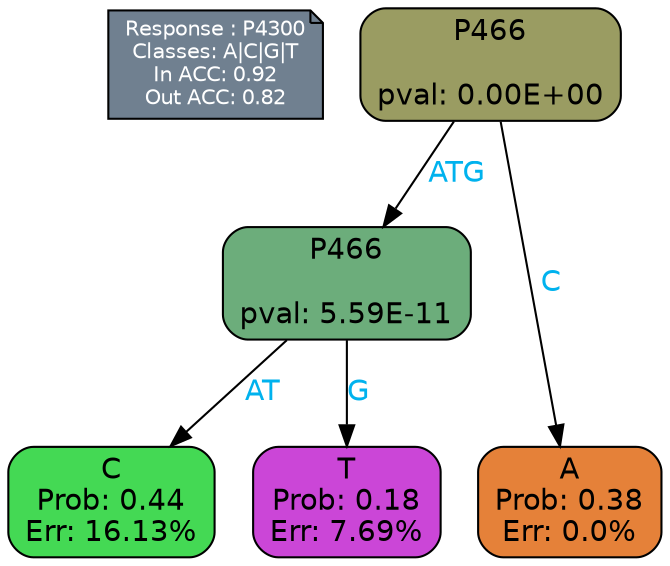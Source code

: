 digraph Tree {
node [shape=box, style="filled, rounded", color="black", fontname=helvetica] ;
graph [ranksep=equally, splines=polylines, bgcolor=transparent, dpi=600] ;
edge [fontname=helvetica] ;
LEGEND [label="Response : P4300
Classes: A|C|G|T
In ACC: 0.92
Out ACC: 0.82
",shape=note,align=left,style=filled,fillcolor="slategray",fontcolor="white",fontsize=10];1 [label="P466

pval: 0.00E+00", fillcolor="#9a9c62"] ;
2 [label="P466

pval: 5.59E-11", fillcolor="#6cad7b"] ;
3 [label="C
Prob: 0.44
Err: 16.13%", fillcolor="#44d954"] ;
4 [label="T
Prob: 0.18
Err: 7.69%", fillcolor="#cb46d7"] ;
5 [label="A
Prob: 0.38
Err: 0.0%", fillcolor="#e58139"] ;
1 -> 2 [label="ATG",fontcolor=deepskyblue2] ;
1 -> 5 [label="C",fontcolor=deepskyblue2] ;
2 -> 3 [label="AT",fontcolor=deepskyblue2] ;
2 -> 4 [label="G",fontcolor=deepskyblue2] ;
{rank = same; 3;4;5;}{rank = same; LEGEND;1;}}